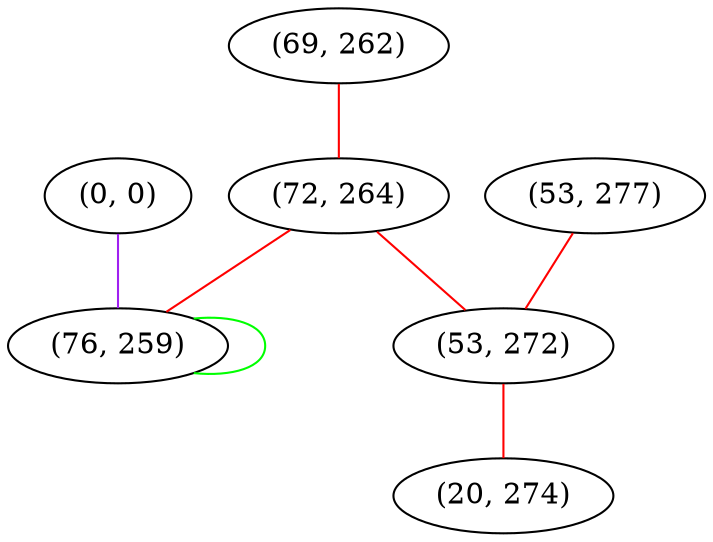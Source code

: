 graph "" {
"(0, 0)";
"(53, 277)";
"(69, 262)";
"(72, 264)";
"(53, 272)";
"(20, 274)";
"(76, 259)";
"(0, 0)" -- "(76, 259)"  [color=purple, key=0, weight=4];
"(53, 277)" -- "(53, 272)"  [color=red, key=0, weight=1];
"(69, 262)" -- "(72, 264)"  [color=red, key=0, weight=1];
"(72, 264)" -- "(76, 259)"  [color=red, key=0, weight=1];
"(72, 264)" -- "(53, 272)"  [color=red, key=0, weight=1];
"(53, 272)" -- "(20, 274)"  [color=red, key=0, weight=1];
"(76, 259)" -- "(76, 259)"  [color=green, key=0, weight=2];
}
